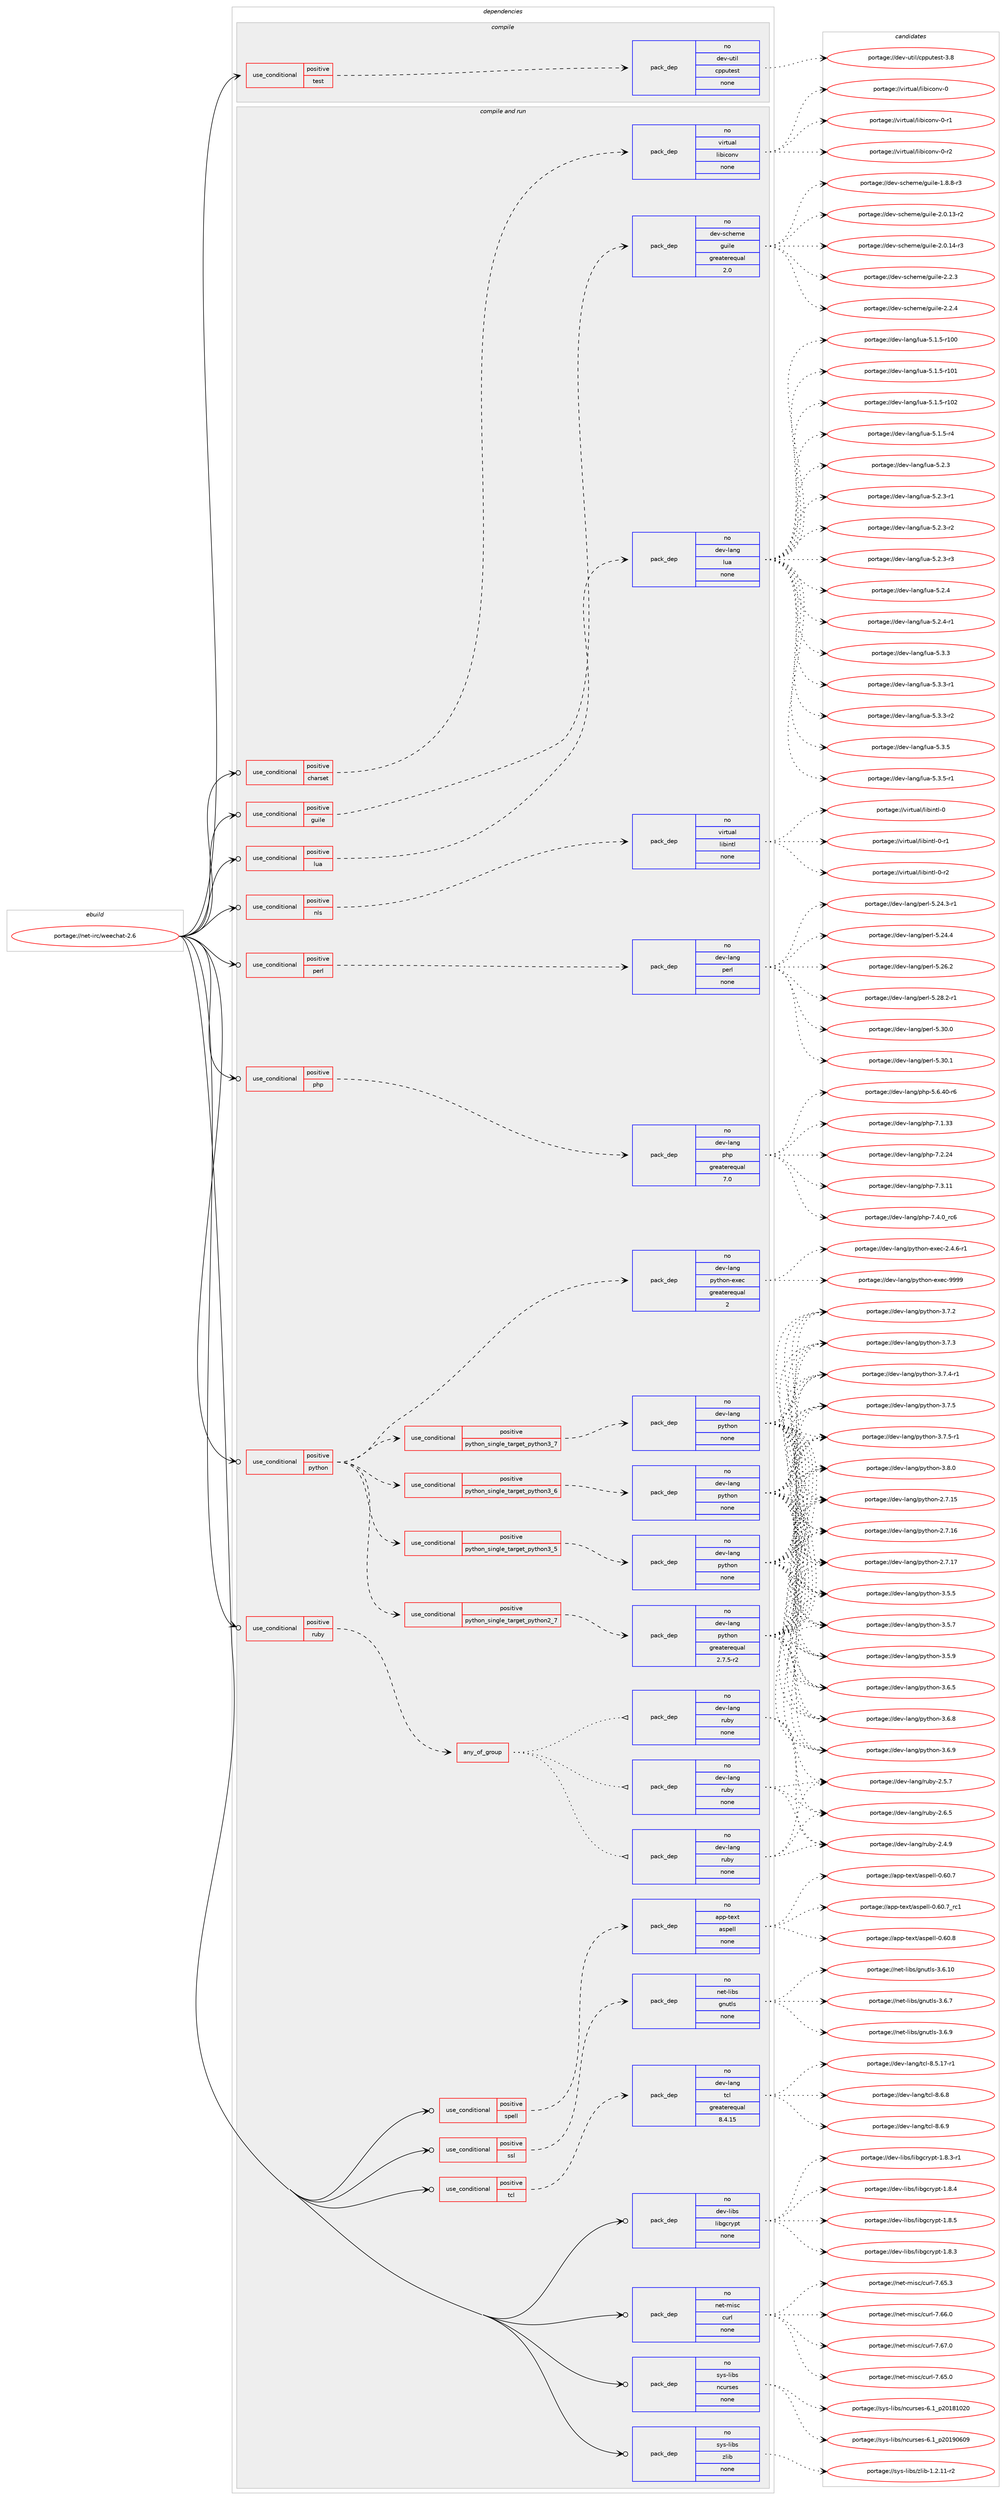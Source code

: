 digraph prolog {

# *************
# Graph options
# *************

newrank=true;
concentrate=true;
compound=true;
graph [rankdir=LR,fontname=Helvetica,fontsize=10,ranksep=1.5];#, ranksep=2.5, nodesep=0.2];
edge  [arrowhead=vee];
node  [fontname=Helvetica,fontsize=10];

# **********
# The ebuild
# **********

subgraph cluster_leftcol {
color=gray;
rank=same;
label=<<i>ebuild</i>>;
id [label="portage://net-irc/weechat-2.6", color=red, width=4, href="../net-irc/weechat-2.6.svg"];
}

# ****************
# The dependencies
# ****************

subgraph cluster_midcol {
color=gray;
label=<<i>dependencies</i>>;
subgraph cluster_compile {
fillcolor="#eeeeee";
style=filled;
label=<<i>compile</i>>;
subgraph cond89484 {
dependency357865 [label=<<TABLE BORDER="0" CELLBORDER="1" CELLSPACING="0" CELLPADDING="4"><TR><TD ROWSPAN="3" CELLPADDING="10">use_conditional</TD></TR><TR><TD>positive</TD></TR><TR><TD>test</TD></TR></TABLE>>, shape=none, color=red];
subgraph pack262467 {
dependency357866 [label=<<TABLE BORDER="0" CELLBORDER="1" CELLSPACING="0" CELLPADDING="4" WIDTH="220"><TR><TD ROWSPAN="6" CELLPADDING="30">pack_dep</TD></TR><TR><TD WIDTH="110">no</TD></TR><TR><TD>dev-util</TD></TR><TR><TD>cpputest</TD></TR><TR><TD>none</TD></TR><TR><TD></TD></TR></TABLE>>, shape=none, color=blue];
}
dependency357865:e -> dependency357866:w [weight=20,style="dashed",arrowhead="vee"];
}
id:e -> dependency357865:w [weight=20,style="solid",arrowhead="vee"];
}
subgraph cluster_compileandrun {
fillcolor="#eeeeee";
style=filled;
label=<<i>compile and run</i>>;
subgraph cond89485 {
dependency357867 [label=<<TABLE BORDER="0" CELLBORDER="1" CELLSPACING="0" CELLPADDING="4"><TR><TD ROWSPAN="3" CELLPADDING="10">use_conditional</TD></TR><TR><TD>positive</TD></TR><TR><TD>charset</TD></TR></TABLE>>, shape=none, color=red];
subgraph pack262468 {
dependency357868 [label=<<TABLE BORDER="0" CELLBORDER="1" CELLSPACING="0" CELLPADDING="4" WIDTH="220"><TR><TD ROWSPAN="6" CELLPADDING="30">pack_dep</TD></TR><TR><TD WIDTH="110">no</TD></TR><TR><TD>virtual</TD></TR><TR><TD>libiconv</TD></TR><TR><TD>none</TD></TR><TR><TD></TD></TR></TABLE>>, shape=none, color=blue];
}
dependency357867:e -> dependency357868:w [weight=20,style="dashed",arrowhead="vee"];
}
id:e -> dependency357867:w [weight=20,style="solid",arrowhead="odotvee"];
subgraph cond89486 {
dependency357869 [label=<<TABLE BORDER="0" CELLBORDER="1" CELLSPACING="0" CELLPADDING="4"><TR><TD ROWSPAN="3" CELLPADDING="10">use_conditional</TD></TR><TR><TD>positive</TD></TR><TR><TD>guile</TD></TR></TABLE>>, shape=none, color=red];
subgraph pack262469 {
dependency357870 [label=<<TABLE BORDER="0" CELLBORDER="1" CELLSPACING="0" CELLPADDING="4" WIDTH="220"><TR><TD ROWSPAN="6" CELLPADDING="30">pack_dep</TD></TR><TR><TD WIDTH="110">no</TD></TR><TR><TD>dev-scheme</TD></TR><TR><TD>guile</TD></TR><TR><TD>greaterequal</TD></TR><TR><TD>2.0</TD></TR></TABLE>>, shape=none, color=blue];
}
dependency357869:e -> dependency357870:w [weight=20,style="dashed",arrowhead="vee"];
}
id:e -> dependency357869:w [weight=20,style="solid",arrowhead="odotvee"];
subgraph cond89487 {
dependency357871 [label=<<TABLE BORDER="0" CELLBORDER="1" CELLSPACING="0" CELLPADDING="4"><TR><TD ROWSPAN="3" CELLPADDING="10">use_conditional</TD></TR><TR><TD>positive</TD></TR><TR><TD>lua</TD></TR></TABLE>>, shape=none, color=red];
subgraph pack262470 {
dependency357872 [label=<<TABLE BORDER="0" CELLBORDER="1" CELLSPACING="0" CELLPADDING="4" WIDTH="220"><TR><TD ROWSPAN="6" CELLPADDING="30">pack_dep</TD></TR><TR><TD WIDTH="110">no</TD></TR><TR><TD>dev-lang</TD></TR><TR><TD>lua</TD></TR><TR><TD>none</TD></TR><TR><TD></TD></TR></TABLE>>, shape=none, color=blue];
}
dependency357871:e -> dependency357872:w [weight=20,style="dashed",arrowhead="vee"];
}
id:e -> dependency357871:w [weight=20,style="solid",arrowhead="odotvee"];
subgraph cond89488 {
dependency357873 [label=<<TABLE BORDER="0" CELLBORDER="1" CELLSPACING="0" CELLPADDING="4"><TR><TD ROWSPAN="3" CELLPADDING="10">use_conditional</TD></TR><TR><TD>positive</TD></TR><TR><TD>nls</TD></TR></TABLE>>, shape=none, color=red];
subgraph pack262471 {
dependency357874 [label=<<TABLE BORDER="0" CELLBORDER="1" CELLSPACING="0" CELLPADDING="4" WIDTH="220"><TR><TD ROWSPAN="6" CELLPADDING="30">pack_dep</TD></TR><TR><TD WIDTH="110">no</TD></TR><TR><TD>virtual</TD></TR><TR><TD>libintl</TD></TR><TR><TD>none</TD></TR><TR><TD></TD></TR></TABLE>>, shape=none, color=blue];
}
dependency357873:e -> dependency357874:w [weight=20,style="dashed",arrowhead="vee"];
}
id:e -> dependency357873:w [weight=20,style="solid",arrowhead="odotvee"];
subgraph cond89489 {
dependency357875 [label=<<TABLE BORDER="0" CELLBORDER="1" CELLSPACING="0" CELLPADDING="4"><TR><TD ROWSPAN="3" CELLPADDING="10">use_conditional</TD></TR><TR><TD>positive</TD></TR><TR><TD>perl</TD></TR></TABLE>>, shape=none, color=red];
subgraph pack262472 {
dependency357876 [label=<<TABLE BORDER="0" CELLBORDER="1" CELLSPACING="0" CELLPADDING="4" WIDTH="220"><TR><TD ROWSPAN="6" CELLPADDING="30">pack_dep</TD></TR><TR><TD WIDTH="110">no</TD></TR><TR><TD>dev-lang</TD></TR><TR><TD>perl</TD></TR><TR><TD>none</TD></TR><TR><TD></TD></TR></TABLE>>, shape=none, color=blue];
}
dependency357875:e -> dependency357876:w [weight=20,style="dashed",arrowhead="vee"];
}
id:e -> dependency357875:w [weight=20,style="solid",arrowhead="odotvee"];
subgraph cond89490 {
dependency357877 [label=<<TABLE BORDER="0" CELLBORDER="1" CELLSPACING="0" CELLPADDING="4"><TR><TD ROWSPAN="3" CELLPADDING="10">use_conditional</TD></TR><TR><TD>positive</TD></TR><TR><TD>php</TD></TR></TABLE>>, shape=none, color=red];
subgraph pack262473 {
dependency357878 [label=<<TABLE BORDER="0" CELLBORDER="1" CELLSPACING="0" CELLPADDING="4" WIDTH="220"><TR><TD ROWSPAN="6" CELLPADDING="30">pack_dep</TD></TR><TR><TD WIDTH="110">no</TD></TR><TR><TD>dev-lang</TD></TR><TR><TD>php</TD></TR><TR><TD>greaterequal</TD></TR><TR><TD>7.0</TD></TR></TABLE>>, shape=none, color=blue];
}
dependency357877:e -> dependency357878:w [weight=20,style="dashed",arrowhead="vee"];
}
id:e -> dependency357877:w [weight=20,style="solid",arrowhead="odotvee"];
subgraph cond89491 {
dependency357879 [label=<<TABLE BORDER="0" CELLBORDER="1" CELLSPACING="0" CELLPADDING="4"><TR><TD ROWSPAN="3" CELLPADDING="10">use_conditional</TD></TR><TR><TD>positive</TD></TR><TR><TD>python</TD></TR></TABLE>>, shape=none, color=red];
subgraph cond89492 {
dependency357880 [label=<<TABLE BORDER="0" CELLBORDER="1" CELLSPACING="0" CELLPADDING="4"><TR><TD ROWSPAN="3" CELLPADDING="10">use_conditional</TD></TR><TR><TD>positive</TD></TR><TR><TD>python_single_target_python2_7</TD></TR></TABLE>>, shape=none, color=red];
subgraph pack262474 {
dependency357881 [label=<<TABLE BORDER="0" CELLBORDER="1" CELLSPACING="0" CELLPADDING="4" WIDTH="220"><TR><TD ROWSPAN="6" CELLPADDING="30">pack_dep</TD></TR><TR><TD WIDTH="110">no</TD></TR><TR><TD>dev-lang</TD></TR><TR><TD>python</TD></TR><TR><TD>greaterequal</TD></TR><TR><TD>2.7.5-r2</TD></TR></TABLE>>, shape=none, color=blue];
}
dependency357880:e -> dependency357881:w [weight=20,style="dashed",arrowhead="vee"];
}
dependency357879:e -> dependency357880:w [weight=20,style="dashed",arrowhead="vee"];
subgraph cond89493 {
dependency357882 [label=<<TABLE BORDER="0" CELLBORDER="1" CELLSPACING="0" CELLPADDING="4"><TR><TD ROWSPAN="3" CELLPADDING="10">use_conditional</TD></TR><TR><TD>positive</TD></TR><TR><TD>python_single_target_python3_5</TD></TR></TABLE>>, shape=none, color=red];
subgraph pack262475 {
dependency357883 [label=<<TABLE BORDER="0" CELLBORDER="1" CELLSPACING="0" CELLPADDING="4" WIDTH="220"><TR><TD ROWSPAN="6" CELLPADDING="30">pack_dep</TD></TR><TR><TD WIDTH="110">no</TD></TR><TR><TD>dev-lang</TD></TR><TR><TD>python</TD></TR><TR><TD>none</TD></TR><TR><TD></TD></TR></TABLE>>, shape=none, color=blue];
}
dependency357882:e -> dependency357883:w [weight=20,style="dashed",arrowhead="vee"];
}
dependency357879:e -> dependency357882:w [weight=20,style="dashed",arrowhead="vee"];
subgraph cond89494 {
dependency357884 [label=<<TABLE BORDER="0" CELLBORDER="1" CELLSPACING="0" CELLPADDING="4"><TR><TD ROWSPAN="3" CELLPADDING="10">use_conditional</TD></TR><TR><TD>positive</TD></TR><TR><TD>python_single_target_python3_6</TD></TR></TABLE>>, shape=none, color=red];
subgraph pack262476 {
dependency357885 [label=<<TABLE BORDER="0" CELLBORDER="1" CELLSPACING="0" CELLPADDING="4" WIDTH="220"><TR><TD ROWSPAN="6" CELLPADDING="30">pack_dep</TD></TR><TR><TD WIDTH="110">no</TD></TR><TR><TD>dev-lang</TD></TR><TR><TD>python</TD></TR><TR><TD>none</TD></TR><TR><TD></TD></TR></TABLE>>, shape=none, color=blue];
}
dependency357884:e -> dependency357885:w [weight=20,style="dashed",arrowhead="vee"];
}
dependency357879:e -> dependency357884:w [weight=20,style="dashed",arrowhead="vee"];
subgraph cond89495 {
dependency357886 [label=<<TABLE BORDER="0" CELLBORDER="1" CELLSPACING="0" CELLPADDING="4"><TR><TD ROWSPAN="3" CELLPADDING="10">use_conditional</TD></TR><TR><TD>positive</TD></TR><TR><TD>python_single_target_python3_7</TD></TR></TABLE>>, shape=none, color=red];
subgraph pack262477 {
dependency357887 [label=<<TABLE BORDER="0" CELLBORDER="1" CELLSPACING="0" CELLPADDING="4" WIDTH="220"><TR><TD ROWSPAN="6" CELLPADDING="30">pack_dep</TD></TR><TR><TD WIDTH="110">no</TD></TR><TR><TD>dev-lang</TD></TR><TR><TD>python</TD></TR><TR><TD>none</TD></TR><TR><TD></TD></TR></TABLE>>, shape=none, color=blue];
}
dependency357886:e -> dependency357887:w [weight=20,style="dashed",arrowhead="vee"];
}
dependency357879:e -> dependency357886:w [weight=20,style="dashed",arrowhead="vee"];
subgraph pack262478 {
dependency357888 [label=<<TABLE BORDER="0" CELLBORDER="1" CELLSPACING="0" CELLPADDING="4" WIDTH="220"><TR><TD ROWSPAN="6" CELLPADDING="30">pack_dep</TD></TR><TR><TD WIDTH="110">no</TD></TR><TR><TD>dev-lang</TD></TR><TR><TD>python-exec</TD></TR><TR><TD>greaterequal</TD></TR><TR><TD>2</TD></TR></TABLE>>, shape=none, color=blue];
}
dependency357879:e -> dependency357888:w [weight=20,style="dashed",arrowhead="vee"];
}
id:e -> dependency357879:w [weight=20,style="solid",arrowhead="odotvee"];
subgraph cond89496 {
dependency357889 [label=<<TABLE BORDER="0" CELLBORDER="1" CELLSPACING="0" CELLPADDING="4"><TR><TD ROWSPAN="3" CELLPADDING="10">use_conditional</TD></TR><TR><TD>positive</TD></TR><TR><TD>ruby</TD></TR></TABLE>>, shape=none, color=red];
subgraph any5762 {
dependency357890 [label=<<TABLE BORDER="0" CELLBORDER="1" CELLSPACING="0" CELLPADDING="4"><TR><TD CELLPADDING="10">any_of_group</TD></TR></TABLE>>, shape=none, color=red];subgraph pack262479 {
dependency357891 [label=<<TABLE BORDER="0" CELLBORDER="1" CELLSPACING="0" CELLPADDING="4" WIDTH="220"><TR><TD ROWSPAN="6" CELLPADDING="30">pack_dep</TD></TR><TR><TD WIDTH="110">no</TD></TR><TR><TD>dev-lang</TD></TR><TR><TD>ruby</TD></TR><TR><TD>none</TD></TR><TR><TD></TD></TR></TABLE>>, shape=none, color=blue];
}
dependency357890:e -> dependency357891:w [weight=20,style="dotted",arrowhead="oinv"];
subgraph pack262480 {
dependency357892 [label=<<TABLE BORDER="0" CELLBORDER="1" CELLSPACING="0" CELLPADDING="4" WIDTH="220"><TR><TD ROWSPAN="6" CELLPADDING="30">pack_dep</TD></TR><TR><TD WIDTH="110">no</TD></TR><TR><TD>dev-lang</TD></TR><TR><TD>ruby</TD></TR><TR><TD>none</TD></TR><TR><TD></TD></TR></TABLE>>, shape=none, color=blue];
}
dependency357890:e -> dependency357892:w [weight=20,style="dotted",arrowhead="oinv"];
subgraph pack262481 {
dependency357893 [label=<<TABLE BORDER="0" CELLBORDER="1" CELLSPACING="0" CELLPADDING="4" WIDTH="220"><TR><TD ROWSPAN="6" CELLPADDING="30">pack_dep</TD></TR><TR><TD WIDTH="110">no</TD></TR><TR><TD>dev-lang</TD></TR><TR><TD>ruby</TD></TR><TR><TD>none</TD></TR><TR><TD></TD></TR></TABLE>>, shape=none, color=blue];
}
dependency357890:e -> dependency357893:w [weight=20,style="dotted",arrowhead="oinv"];
}
dependency357889:e -> dependency357890:w [weight=20,style="dashed",arrowhead="vee"];
}
id:e -> dependency357889:w [weight=20,style="solid",arrowhead="odotvee"];
subgraph cond89497 {
dependency357894 [label=<<TABLE BORDER="0" CELLBORDER="1" CELLSPACING="0" CELLPADDING="4"><TR><TD ROWSPAN="3" CELLPADDING="10">use_conditional</TD></TR><TR><TD>positive</TD></TR><TR><TD>spell</TD></TR></TABLE>>, shape=none, color=red];
subgraph pack262482 {
dependency357895 [label=<<TABLE BORDER="0" CELLBORDER="1" CELLSPACING="0" CELLPADDING="4" WIDTH="220"><TR><TD ROWSPAN="6" CELLPADDING="30">pack_dep</TD></TR><TR><TD WIDTH="110">no</TD></TR><TR><TD>app-text</TD></TR><TR><TD>aspell</TD></TR><TR><TD>none</TD></TR><TR><TD></TD></TR></TABLE>>, shape=none, color=blue];
}
dependency357894:e -> dependency357895:w [weight=20,style="dashed",arrowhead="vee"];
}
id:e -> dependency357894:w [weight=20,style="solid",arrowhead="odotvee"];
subgraph cond89498 {
dependency357896 [label=<<TABLE BORDER="0" CELLBORDER="1" CELLSPACING="0" CELLPADDING="4"><TR><TD ROWSPAN="3" CELLPADDING="10">use_conditional</TD></TR><TR><TD>positive</TD></TR><TR><TD>ssl</TD></TR></TABLE>>, shape=none, color=red];
subgraph pack262483 {
dependency357897 [label=<<TABLE BORDER="0" CELLBORDER="1" CELLSPACING="0" CELLPADDING="4" WIDTH="220"><TR><TD ROWSPAN="6" CELLPADDING="30">pack_dep</TD></TR><TR><TD WIDTH="110">no</TD></TR><TR><TD>net-libs</TD></TR><TR><TD>gnutls</TD></TR><TR><TD>none</TD></TR><TR><TD></TD></TR></TABLE>>, shape=none, color=blue];
}
dependency357896:e -> dependency357897:w [weight=20,style="dashed",arrowhead="vee"];
}
id:e -> dependency357896:w [weight=20,style="solid",arrowhead="odotvee"];
subgraph cond89499 {
dependency357898 [label=<<TABLE BORDER="0" CELLBORDER="1" CELLSPACING="0" CELLPADDING="4"><TR><TD ROWSPAN="3" CELLPADDING="10">use_conditional</TD></TR><TR><TD>positive</TD></TR><TR><TD>tcl</TD></TR></TABLE>>, shape=none, color=red];
subgraph pack262484 {
dependency357899 [label=<<TABLE BORDER="0" CELLBORDER="1" CELLSPACING="0" CELLPADDING="4" WIDTH="220"><TR><TD ROWSPAN="6" CELLPADDING="30">pack_dep</TD></TR><TR><TD WIDTH="110">no</TD></TR><TR><TD>dev-lang</TD></TR><TR><TD>tcl</TD></TR><TR><TD>greaterequal</TD></TR><TR><TD>8.4.15</TD></TR></TABLE>>, shape=none, color=blue];
}
dependency357898:e -> dependency357899:w [weight=20,style="dashed",arrowhead="vee"];
}
id:e -> dependency357898:w [weight=20,style="solid",arrowhead="odotvee"];
subgraph pack262485 {
dependency357900 [label=<<TABLE BORDER="0" CELLBORDER="1" CELLSPACING="0" CELLPADDING="4" WIDTH="220"><TR><TD ROWSPAN="6" CELLPADDING="30">pack_dep</TD></TR><TR><TD WIDTH="110">no</TD></TR><TR><TD>dev-libs</TD></TR><TR><TD>libgcrypt</TD></TR><TR><TD>none</TD></TR><TR><TD></TD></TR></TABLE>>, shape=none, color=blue];
}
id:e -> dependency357900:w [weight=20,style="solid",arrowhead="odotvee"];
subgraph pack262486 {
dependency357901 [label=<<TABLE BORDER="0" CELLBORDER="1" CELLSPACING="0" CELLPADDING="4" WIDTH="220"><TR><TD ROWSPAN="6" CELLPADDING="30">pack_dep</TD></TR><TR><TD WIDTH="110">no</TD></TR><TR><TD>net-misc</TD></TR><TR><TD>curl</TD></TR><TR><TD>none</TD></TR><TR><TD></TD></TR></TABLE>>, shape=none, color=blue];
}
id:e -> dependency357901:w [weight=20,style="solid",arrowhead="odotvee"];
subgraph pack262487 {
dependency357902 [label=<<TABLE BORDER="0" CELLBORDER="1" CELLSPACING="0" CELLPADDING="4" WIDTH="220"><TR><TD ROWSPAN="6" CELLPADDING="30">pack_dep</TD></TR><TR><TD WIDTH="110">no</TD></TR><TR><TD>sys-libs</TD></TR><TR><TD>ncurses</TD></TR><TR><TD>none</TD></TR><TR><TD></TD></TR></TABLE>>, shape=none, color=blue];
}
id:e -> dependency357902:w [weight=20,style="solid",arrowhead="odotvee"];
subgraph pack262488 {
dependency357903 [label=<<TABLE BORDER="0" CELLBORDER="1" CELLSPACING="0" CELLPADDING="4" WIDTH="220"><TR><TD ROWSPAN="6" CELLPADDING="30">pack_dep</TD></TR><TR><TD WIDTH="110">no</TD></TR><TR><TD>sys-libs</TD></TR><TR><TD>zlib</TD></TR><TR><TD>none</TD></TR><TR><TD></TD></TR></TABLE>>, shape=none, color=blue];
}
id:e -> dependency357903:w [weight=20,style="solid",arrowhead="odotvee"];
}
subgraph cluster_run {
fillcolor="#eeeeee";
style=filled;
label=<<i>run</i>>;
}
}

# **************
# The candidates
# **************

subgraph cluster_choices {
rank=same;
color=gray;
label=<<i>candidates</i>>;

subgraph choice262467 {
color=black;
nodesep=1;
choiceportage10010111845117116105108479911211211711610111511645514656 [label="portage://dev-util/cpputest-3.8", color=red, width=4,href="../dev-util/cpputest-3.8.svg"];
dependency357866:e -> choiceportage10010111845117116105108479911211211711610111511645514656:w [style=dotted,weight="100"];
}
subgraph choice262468 {
color=black;
nodesep=1;
choiceportage118105114116117971084710810598105991111101184548 [label="portage://virtual/libiconv-0", color=red, width=4,href="../virtual/libiconv-0.svg"];
choiceportage1181051141161179710847108105981059911111011845484511449 [label="portage://virtual/libiconv-0-r1", color=red, width=4,href="../virtual/libiconv-0-r1.svg"];
choiceportage1181051141161179710847108105981059911111011845484511450 [label="portage://virtual/libiconv-0-r2", color=red, width=4,href="../virtual/libiconv-0-r2.svg"];
dependency357868:e -> choiceportage118105114116117971084710810598105991111101184548:w [style=dotted,weight="100"];
dependency357868:e -> choiceportage1181051141161179710847108105981059911111011845484511449:w [style=dotted,weight="100"];
dependency357868:e -> choiceportage1181051141161179710847108105981059911111011845484511450:w [style=dotted,weight="100"];
}
subgraph choice262469 {
color=black;
nodesep=1;
choiceportage1001011184511599104101109101471031171051081014549465646564511451 [label="portage://dev-scheme/guile-1.8.8-r3", color=red, width=4,href="../dev-scheme/guile-1.8.8-r3.svg"];
choiceportage100101118451159910410110910147103117105108101455046484649514511450 [label="portage://dev-scheme/guile-2.0.13-r2", color=red, width=4,href="../dev-scheme/guile-2.0.13-r2.svg"];
choiceportage100101118451159910410110910147103117105108101455046484649524511451 [label="portage://dev-scheme/guile-2.0.14-r3", color=red, width=4,href="../dev-scheme/guile-2.0.14-r3.svg"];
choiceportage100101118451159910410110910147103117105108101455046504651 [label="portage://dev-scheme/guile-2.2.3", color=red, width=4,href="../dev-scheme/guile-2.2.3.svg"];
choiceportage100101118451159910410110910147103117105108101455046504652 [label="portage://dev-scheme/guile-2.2.4", color=red, width=4,href="../dev-scheme/guile-2.2.4.svg"];
dependency357870:e -> choiceportage1001011184511599104101109101471031171051081014549465646564511451:w [style=dotted,weight="100"];
dependency357870:e -> choiceportage100101118451159910410110910147103117105108101455046484649514511450:w [style=dotted,weight="100"];
dependency357870:e -> choiceportage100101118451159910410110910147103117105108101455046484649524511451:w [style=dotted,weight="100"];
dependency357870:e -> choiceportage100101118451159910410110910147103117105108101455046504651:w [style=dotted,weight="100"];
dependency357870:e -> choiceportage100101118451159910410110910147103117105108101455046504652:w [style=dotted,weight="100"];
}
subgraph choice262470 {
color=black;
nodesep=1;
choiceportage1001011184510897110103471081179745534649465345114494848 [label="portage://dev-lang/lua-5.1.5-r100", color=red, width=4,href="../dev-lang/lua-5.1.5-r100.svg"];
choiceportage1001011184510897110103471081179745534649465345114494849 [label="portage://dev-lang/lua-5.1.5-r101", color=red, width=4,href="../dev-lang/lua-5.1.5-r101.svg"];
choiceportage1001011184510897110103471081179745534649465345114494850 [label="portage://dev-lang/lua-5.1.5-r102", color=red, width=4,href="../dev-lang/lua-5.1.5-r102.svg"];
choiceportage100101118451089711010347108117974553464946534511452 [label="portage://dev-lang/lua-5.1.5-r4", color=red, width=4,href="../dev-lang/lua-5.1.5-r4.svg"];
choiceportage10010111845108971101034710811797455346504651 [label="portage://dev-lang/lua-5.2.3", color=red, width=4,href="../dev-lang/lua-5.2.3.svg"];
choiceportage100101118451089711010347108117974553465046514511449 [label="portage://dev-lang/lua-5.2.3-r1", color=red, width=4,href="../dev-lang/lua-5.2.3-r1.svg"];
choiceportage100101118451089711010347108117974553465046514511450 [label="portage://dev-lang/lua-5.2.3-r2", color=red, width=4,href="../dev-lang/lua-5.2.3-r2.svg"];
choiceportage100101118451089711010347108117974553465046514511451 [label="portage://dev-lang/lua-5.2.3-r3", color=red, width=4,href="../dev-lang/lua-5.2.3-r3.svg"];
choiceportage10010111845108971101034710811797455346504652 [label="portage://dev-lang/lua-5.2.4", color=red, width=4,href="../dev-lang/lua-5.2.4.svg"];
choiceportage100101118451089711010347108117974553465046524511449 [label="portage://dev-lang/lua-5.2.4-r1", color=red, width=4,href="../dev-lang/lua-5.2.4-r1.svg"];
choiceportage10010111845108971101034710811797455346514651 [label="portage://dev-lang/lua-5.3.3", color=red, width=4,href="../dev-lang/lua-5.3.3.svg"];
choiceportage100101118451089711010347108117974553465146514511449 [label="portage://dev-lang/lua-5.3.3-r1", color=red, width=4,href="../dev-lang/lua-5.3.3-r1.svg"];
choiceportage100101118451089711010347108117974553465146514511450 [label="portage://dev-lang/lua-5.3.3-r2", color=red, width=4,href="../dev-lang/lua-5.3.3-r2.svg"];
choiceportage10010111845108971101034710811797455346514653 [label="portage://dev-lang/lua-5.3.5", color=red, width=4,href="../dev-lang/lua-5.3.5.svg"];
choiceportage100101118451089711010347108117974553465146534511449 [label="portage://dev-lang/lua-5.3.5-r1", color=red, width=4,href="../dev-lang/lua-5.3.5-r1.svg"];
dependency357872:e -> choiceportage1001011184510897110103471081179745534649465345114494848:w [style=dotted,weight="100"];
dependency357872:e -> choiceportage1001011184510897110103471081179745534649465345114494849:w [style=dotted,weight="100"];
dependency357872:e -> choiceportage1001011184510897110103471081179745534649465345114494850:w [style=dotted,weight="100"];
dependency357872:e -> choiceportage100101118451089711010347108117974553464946534511452:w [style=dotted,weight="100"];
dependency357872:e -> choiceportage10010111845108971101034710811797455346504651:w [style=dotted,weight="100"];
dependency357872:e -> choiceportage100101118451089711010347108117974553465046514511449:w [style=dotted,weight="100"];
dependency357872:e -> choiceportage100101118451089711010347108117974553465046514511450:w [style=dotted,weight="100"];
dependency357872:e -> choiceportage100101118451089711010347108117974553465046514511451:w [style=dotted,weight="100"];
dependency357872:e -> choiceportage10010111845108971101034710811797455346504652:w [style=dotted,weight="100"];
dependency357872:e -> choiceportage100101118451089711010347108117974553465046524511449:w [style=dotted,weight="100"];
dependency357872:e -> choiceportage10010111845108971101034710811797455346514651:w [style=dotted,weight="100"];
dependency357872:e -> choiceportage100101118451089711010347108117974553465146514511449:w [style=dotted,weight="100"];
dependency357872:e -> choiceportage100101118451089711010347108117974553465146514511450:w [style=dotted,weight="100"];
dependency357872:e -> choiceportage10010111845108971101034710811797455346514653:w [style=dotted,weight="100"];
dependency357872:e -> choiceportage100101118451089711010347108117974553465146534511449:w [style=dotted,weight="100"];
}
subgraph choice262471 {
color=black;
nodesep=1;
choiceportage1181051141161179710847108105981051101161084548 [label="portage://virtual/libintl-0", color=red, width=4,href="../virtual/libintl-0.svg"];
choiceportage11810511411611797108471081059810511011610845484511449 [label="portage://virtual/libintl-0-r1", color=red, width=4,href="../virtual/libintl-0-r1.svg"];
choiceportage11810511411611797108471081059810511011610845484511450 [label="portage://virtual/libintl-0-r2", color=red, width=4,href="../virtual/libintl-0-r2.svg"];
dependency357874:e -> choiceportage1181051141161179710847108105981051101161084548:w [style=dotted,weight="100"];
dependency357874:e -> choiceportage11810511411611797108471081059810511011610845484511449:w [style=dotted,weight="100"];
dependency357874:e -> choiceportage11810511411611797108471081059810511011610845484511450:w [style=dotted,weight="100"];
}
subgraph choice262472 {
color=black;
nodesep=1;
choiceportage100101118451089711010347112101114108455346505246514511449 [label="portage://dev-lang/perl-5.24.3-r1", color=red, width=4,href="../dev-lang/perl-5.24.3-r1.svg"];
choiceportage10010111845108971101034711210111410845534650524652 [label="portage://dev-lang/perl-5.24.4", color=red, width=4,href="../dev-lang/perl-5.24.4.svg"];
choiceportage10010111845108971101034711210111410845534650544650 [label="portage://dev-lang/perl-5.26.2", color=red, width=4,href="../dev-lang/perl-5.26.2.svg"];
choiceportage100101118451089711010347112101114108455346505646504511449 [label="portage://dev-lang/perl-5.28.2-r1", color=red, width=4,href="../dev-lang/perl-5.28.2-r1.svg"];
choiceportage10010111845108971101034711210111410845534651484648 [label="portage://dev-lang/perl-5.30.0", color=red, width=4,href="../dev-lang/perl-5.30.0.svg"];
choiceportage10010111845108971101034711210111410845534651484649 [label="portage://dev-lang/perl-5.30.1", color=red, width=4,href="../dev-lang/perl-5.30.1.svg"];
dependency357876:e -> choiceportage100101118451089711010347112101114108455346505246514511449:w [style=dotted,weight="100"];
dependency357876:e -> choiceportage10010111845108971101034711210111410845534650524652:w [style=dotted,weight="100"];
dependency357876:e -> choiceportage10010111845108971101034711210111410845534650544650:w [style=dotted,weight="100"];
dependency357876:e -> choiceportage100101118451089711010347112101114108455346505646504511449:w [style=dotted,weight="100"];
dependency357876:e -> choiceportage10010111845108971101034711210111410845534651484648:w [style=dotted,weight="100"];
dependency357876:e -> choiceportage10010111845108971101034711210111410845534651484649:w [style=dotted,weight="100"];
}
subgraph choice262473 {
color=black;
nodesep=1;
choiceportage100101118451089711010347112104112455346544652484511454 [label="portage://dev-lang/php-5.6.40-r6", color=red, width=4,href="../dev-lang/php-5.6.40-r6.svg"];
choiceportage10010111845108971101034711210411245554649465151 [label="portage://dev-lang/php-7.1.33", color=red, width=4,href="../dev-lang/php-7.1.33.svg"];
choiceportage10010111845108971101034711210411245554650465052 [label="portage://dev-lang/php-7.2.24", color=red, width=4,href="../dev-lang/php-7.2.24.svg"];
choiceportage10010111845108971101034711210411245554651464949 [label="portage://dev-lang/php-7.3.11", color=red, width=4,href="../dev-lang/php-7.3.11.svg"];
choiceportage100101118451089711010347112104112455546524648951149954 [label="portage://dev-lang/php-7.4.0_rc6", color=red, width=4,href="../dev-lang/php-7.4.0_rc6.svg"];
dependency357878:e -> choiceportage100101118451089711010347112104112455346544652484511454:w [style=dotted,weight="100"];
dependency357878:e -> choiceportage10010111845108971101034711210411245554649465151:w [style=dotted,weight="100"];
dependency357878:e -> choiceportage10010111845108971101034711210411245554650465052:w [style=dotted,weight="100"];
dependency357878:e -> choiceportage10010111845108971101034711210411245554651464949:w [style=dotted,weight="100"];
dependency357878:e -> choiceportage100101118451089711010347112104112455546524648951149954:w [style=dotted,weight="100"];
}
subgraph choice262474 {
color=black;
nodesep=1;
choiceportage10010111845108971101034711212111610411111045504655464953 [label="portage://dev-lang/python-2.7.15", color=red, width=4,href="../dev-lang/python-2.7.15.svg"];
choiceportage10010111845108971101034711212111610411111045504655464954 [label="portage://dev-lang/python-2.7.16", color=red, width=4,href="../dev-lang/python-2.7.16.svg"];
choiceportage10010111845108971101034711212111610411111045504655464955 [label="portage://dev-lang/python-2.7.17", color=red, width=4,href="../dev-lang/python-2.7.17.svg"];
choiceportage100101118451089711010347112121116104111110455146534653 [label="portage://dev-lang/python-3.5.5", color=red, width=4,href="../dev-lang/python-3.5.5.svg"];
choiceportage100101118451089711010347112121116104111110455146534655 [label="portage://dev-lang/python-3.5.7", color=red, width=4,href="../dev-lang/python-3.5.7.svg"];
choiceportage100101118451089711010347112121116104111110455146534657 [label="portage://dev-lang/python-3.5.9", color=red, width=4,href="../dev-lang/python-3.5.9.svg"];
choiceportage100101118451089711010347112121116104111110455146544653 [label="portage://dev-lang/python-3.6.5", color=red, width=4,href="../dev-lang/python-3.6.5.svg"];
choiceportage100101118451089711010347112121116104111110455146544656 [label="portage://dev-lang/python-3.6.8", color=red, width=4,href="../dev-lang/python-3.6.8.svg"];
choiceportage100101118451089711010347112121116104111110455146544657 [label="portage://dev-lang/python-3.6.9", color=red, width=4,href="../dev-lang/python-3.6.9.svg"];
choiceportage100101118451089711010347112121116104111110455146554650 [label="portage://dev-lang/python-3.7.2", color=red, width=4,href="../dev-lang/python-3.7.2.svg"];
choiceportage100101118451089711010347112121116104111110455146554651 [label="portage://dev-lang/python-3.7.3", color=red, width=4,href="../dev-lang/python-3.7.3.svg"];
choiceportage1001011184510897110103471121211161041111104551465546524511449 [label="portage://dev-lang/python-3.7.4-r1", color=red, width=4,href="../dev-lang/python-3.7.4-r1.svg"];
choiceportage100101118451089711010347112121116104111110455146554653 [label="portage://dev-lang/python-3.7.5", color=red, width=4,href="../dev-lang/python-3.7.5.svg"];
choiceportage1001011184510897110103471121211161041111104551465546534511449 [label="portage://dev-lang/python-3.7.5-r1", color=red, width=4,href="../dev-lang/python-3.7.5-r1.svg"];
choiceportage100101118451089711010347112121116104111110455146564648 [label="portage://dev-lang/python-3.8.0", color=red, width=4,href="../dev-lang/python-3.8.0.svg"];
dependency357881:e -> choiceportage10010111845108971101034711212111610411111045504655464953:w [style=dotted,weight="100"];
dependency357881:e -> choiceportage10010111845108971101034711212111610411111045504655464954:w [style=dotted,weight="100"];
dependency357881:e -> choiceportage10010111845108971101034711212111610411111045504655464955:w [style=dotted,weight="100"];
dependency357881:e -> choiceportage100101118451089711010347112121116104111110455146534653:w [style=dotted,weight="100"];
dependency357881:e -> choiceportage100101118451089711010347112121116104111110455146534655:w [style=dotted,weight="100"];
dependency357881:e -> choiceportage100101118451089711010347112121116104111110455146534657:w [style=dotted,weight="100"];
dependency357881:e -> choiceportage100101118451089711010347112121116104111110455146544653:w [style=dotted,weight="100"];
dependency357881:e -> choiceportage100101118451089711010347112121116104111110455146544656:w [style=dotted,weight="100"];
dependency357881:e -> choiceportage100101118451089711010347112121116104111110455146544657:w [style=dotted,weight="100"];
dependency357881:e -> choiceportage100101118451089711010347112121116104111110455146554650:w [style=dotted,weight="100"];
dependency357881:e -> choiceportage100101118451089711010347112121116104111110455146554651:w [style=dotted,weight="100"];
dependency357881:e -> choiceportage1001011184510897110103471121211161041111104551465546524511449:w [style=dotted,weight="100"];
dependency357881:e -> choiceportage100101118451089711010347112121116104111110455146554653:w [style=dotted,weight="100"];
dependency357881:e -> choiceportage1001011184510897110103471121211161041111104551465546534511449:w [style=dotted,weight="100"];
dependency357881:e -> choiceportage100101118451089711010347112121116104111110455146564648:w [style=dotted,weight="100"];
}
subgraph choice262475 {
color=black;
nodesep=1;
choiceportage10010111845108971101034711212111610411111045504655464953 [label="portage://dev-lang/python-2.7.15", color=red, width=4,href="../dev-lang/python-2.7.15.svg"];
choiceportage10010111845108971101034711212111610411111045504655464954 [label="portage://dev-lang/python-2.7.16", color=red, width=4,href="../dev-lang/python-2.7.16.svg"];
choiceportage10010111845108971101034711212111610411111045504655464955 [label="portage://dev-lang/python-2.7.17", color=red, width=4,href="../dev-lang/python-2.7.17.svg"];
choiceportage100101118451089711010347112121116104111110455146534653 [label="portage://dev-lang/python-3.5.5", color=red, width=4,href="../dev-lang/python-3.5.5.svg"];
choiceportage100101118451089711010347112121116104111110455146534655 [label="portage://dev-lang/python-3.5.7", color=red, width=4,href="../dev-lang/python-3.5.7.svg"];
choiceportage100101118451089711010347112121116104111110455146534657 [label="portage://dev-lang/python-3.5.9", color=red, width=4,href="../dev-lang/python-3.5.9.svg"];
choiceportage100101118451089711010347112121116104111110455146544653 [label="portage://dev-lang/python-3.6.5", color=red, width=4,href="../dev-lang/python-3.6.5.svg"];
choiceportage100101118451089711010347112121116104111110455146544656 [label="portage://dev-lang/python-3.6.8", color=red, width=4,href="../dev-lang/python-3.6.8.svg"];
choiceportage100101118451089711010347112121116104111110455146544657 [label="portage://dev-lang/python-3.6.9", color=red, width=4,href="../dev-lang/python-3.6.9.svg"];
choiceportage100101118451089711010347112121116104111110455146554650 [label="portage://dev-lang/python-3.7.2", color=red, width=4,href="../dev-lang/python-3.7.2.svg"];
choiceportage100101118451089711010347112121116104111110455146554651 [label="portage://dev-lang/python-3.7.3", color=red, width=4,href="../dev-lang/python-3.7.3.svg"];
choiceportage1001011184510897110103471121211161041111104551465546524511449 [label="portage://dev-lang/python-3.7.4-r1", color=red, width=4,href="../dev-lang/python-3.7.4-r1.svg"];
choiceportage100101118451089711010347112121116104111110455146554653 [label="portage://dev-lang/python-3.7.5", color=red, width=4,href="../dev-lang/python-3.7.5.svg"];
choiceportage1001011184510897110103471121211161041111104551465546534511449 [label="portage://dev-lang/python-3.7.5-r1", color=red, width=4,href="../dev-lang/python-3.7.5-r1.svg"];
choiceportage100101118451089711010347112121116104111110455146564648 [label="portage://dev-lang/python-3.8.0", color=red, width=4,href="../dev-lang/python-3.8.0.svg"];
dependency357883:e -> choiceportage10010111845108971101034711212111610411111045504655464953:w [style=dotted,weight="100"];
dependency357883:e -> choiceportage10010111845108971101034711212111610411111045504655464954:w [style=dotted,weight="100"];
dependency357883:e -> choiceportage10010111845108971101034711212111610411111045504655464955:w [style=dotted,weight="100"];
dependency357883:e -> choiceportage100101118451089711010347112121116104111110455146534653:w [style=dotted,weight="100"];
dependency357883:e -> choiceportage100101118451089711010347112121116104111110455146534655:w [style=dotted,weight="100"];
dependency357883:e -> choiceportage100101118451089711010347112121116104111110455146534657:w [style=dotted,weight="100"];
dependency357883:e -> choiceportage100101118451089711010347112121116104111110455146544653:w [style=dotted,weight="100"];
dependency357883:e -> choiceportage100101118451089711010347112121116104111110455146544656:w [style=dotted,weight="100"];
dependency357883:e -> choiceportage100101118451089711010347112121116104111110455146544657:w [style=dotted,weight="100"];
dependency357883:e -> choiceportage100101118451089711010347112121116104111110455146554650:w [style=dotted,weight="100"];
dependency357883:e -> choiceportage100101118451089711010347112121116104111110455146554651:w [style=dotted,weight="100"];
dependency357883:e -> choiceportage1001011184510897110103471121211161041111104551465546524511449:w [style=dotted,weight="100"];
dependency357883:e -> choiceportage100101118451089711010347112121116104111110455146554653:w [style=dotted,weight="100"];
dependency357883:e -> choiceportage1001011184510897110103471121211161041111104551465546534511449:w [style=dotted,weight="100"];
dependency357883:e -> choiceportage100101118451089711010347112121116104111110455146564648:w [style=dotted,weight="100"];
}
subgraph choice262476 {
color=black;
nodesep=1;
choiceportage10010111845108971101034711212111610411111045504655464953 [label="portage://dev-lang/python-2.7.15", color=red, width=4,href="../dev-lang/python-2.7.15.svg"];
choiceportage10010111845108971101034711212111610411111045504655464954 [label="portage://dev-lang/python-2.7.16", color=red, width=4,href="../dev-lang/python-2.7.16.svg"];
choiceportage10010111845108971101034711212111610411111045504655464955 [label="portage://dev-lang/python-2.7.17", color=red, width=4,href="../dev-lang/python-2.7.17.svg"];
choiceportage100101118451089711010347112121116104111110455146534653 [label="portage://dev-lang/python-3.5.5", color=red, width=4,href="../dev-lang/python-3.5.5.svg"];
choiceportage100101118451089711010347112121116104111110455146534655 [label="portage://dev-lang/python-3.5.7", color=red, width=4,href="../dev-lang/python-3.5.7.svg"];
choiceportage100101118451089711010347112121116104111110455146534657 [label="portage://dev-lang/python-3.5.9", color=red, width=4,href="../dev-lang/python-3.5.9.svg"];
choiceportage100101118451089711010347112121116104111110455146544653 [label="portage://dev-lang/python-3.6.5", color=red, width=4,href="../dev-lang/python-3.6.5.svg"];
choiceportage100101118451089711010347112121116104111110455146544656 [label="portage://dev-lang/python-3.6.8", color=red, width=4,href="../dev-lang/python-3.6.8.svg"];
choiceportage100101118451089711010347112121116104111110455146544657 [label="portage://dev-lang/python-3.6.9", color=red, width=4,href="../dev-lang/python-3.6.9.svg"];
choiceportage100101118451089711010347112121116104111110455146554650 [label="portage://dev-lang/python-3.7.2", color=red, width=4,href="../dev-lang/python-3.7.2.svg"];
choiceportage100101118451089711010347112121116104111110455146554651 [label="portage://dev-lang/python-3.7.3", color=red, width=4,href="../dev-lang/python-3.7.3.svg"];
choiceportage1001011184510897110103471121211161041111104551465546524511449 [label="portage://dev-lang/python-3.7.4-r1", color=red, width=4,href="../dev-lang/python-3.7.4-r1.svg"];
choiceportage100101118451089711010347112121116104111110455146554653 [label="portage://dev-lang/python-3.7.5", color=red, width=4,href="../dev-lang/python-3.7.5.svg"];
choiceportage1001011184510897110103471121211161041111104551465546534511449 [label="portage://dev-lang/python-3.7.5-r1", color=red, width=4,href="../dev-lang/python-3.7.5-r1.svg"];
choiceportage100101118451089711010347112121116104111110455146564648 [label="portage://dev-lang/python-3.8.0", color=red, width=4,href="../dev-lang/python-3.8.0.svg"];
dependency357885:e -> choiceportage10010111845108971101034711212111610411111045504655464953:w [style=dotted,weight="100"];
dependency357885:e -> choiceportage10010111845108971101034711212111610411111045504655464954:w [style=dotted,weight="100"];
dependency357885:e -> choiceportage10010111845108971101034711212111610411111045504655464955:w [style=dotted,weight="100"];
dependency357885:e -> choiceportage100101118451089711010347112121116104111110455146534653:w [style=dotted,weight="100"];
dependency357885:e -> choiceportage100101118451089711010347112121116104111110455146534655:w [style=dotted,weight="100"];
dependency357885:e -> choiceportage100101118451089711010347112121116104111110455146534657:w [style=dotted,weight="100"];
dependency357885:e -> choiceportage100101118451089711010347112121116104111110455146544653:w [style=dotted,weight="100"];
dependency357885:e -> choiceportage100101118451089711010347112121116104111110455146544656:w [style=dotted,weight="100"];
dependency357885:e -> choiceportage100101118451089711010347112121116104111110455146544657:w [style=dotted,weight="100"];
dependency357885:e -> choiceportage100101118451089711010347112121116104111110455146554650:w [style=dotted,weight="100"];
dependency357885:e -> choiceportage100101118451089711010347112121116104111110455146554651:w [style=dotted,weight="100"];
dependency357885:e -> choiceportage1001011184510897110103471121211161041111104551465546524511449:w [style=dotted,weight="100"];
dependency357885:e -> choiceportage100101118451089711010347112121116104111110455146554653:w [style=dotted,weight="100"];
dependency357885:e -> choiceportage1001011184510897110103471121211161041111104551465546534511449:w [style=dotted,weight="100"];
dependency357885:e -> choiceportage100101118451089711010347112121116104111110455146564648:w [style=dotted,weight="100"];
}
subgraph choice262477 {
color=black;
nodesep=1;
choiceportage10010111845108971101034711212111610411111045504655464953 [label="portage://dev-lang/python-2.7.15", color=red, width=4,href="../dev-lang/python-2.7.15.svg"];
choiceportage10010111845108971101034711212111610411111045504655464954 [label="portage://dev-lang/python-2.7.16", color=red, width=4,href="../dev-lang/python-2.7.16.svg"];
choiceportage10010111845108971101034711212111610411111045504655464955 [label="portage://dev-lang/python-2.7.17", color=red, width=4,href="../dev-lang/python-2.7.17.svg"];
choiceportage100101118451089711010347112121116104111110455146534653 [label="portage://dev-lang/python-3.5.5", color=red, width=4,href="../dev-lang/python-3.5.5.svg"];
choiceportage100101118451089711010347112121116104111110455146534655 [label="portage://dev-lang/python-3.5.7", color=red, width=4,href="../dev-lang/python-3.5.7.svg"];
choiceportage100101118451089711010347112121116104111110455146534657 [label="portage://dev-lang/python-3.5.9", color=red, width=4,href="../dev-lang/python-3.5.9.svg"];
choiceportage100101118451089711010347112121116104111110455146544653 [label="portage://dev-lang/python-3.6.5", color=red, width=4,href="../dev-lang/python-3.6.5.svg"];
choiceportage100101118451089711010347112121116104111110455146544656 [label="portage://dev-lang/python-3.6.8", color=red, width=4,href="../dev-lang/python-3.6.8.svg"];
choiceportage100101118451089711010347112121116104111110455146544657 [label="portage://dev-lang/python-3.6.9", color=red, width=4,href="../dev-lang/python-3.6.9.svg"];
choiceportage100101118451089711010347112121116104111110455146554650 [label="portage://dev-lang/python-3.7.2", color=red, width=4,href="../dev-lang/python-3.7.2.svg"];
choiceportage100101118451089711010347112121116104111110455146554651 [label="portage://dev-lang/python-3.7.3", color=red, width=4,href="../dev-lang/python-3.7.3.svg"];
choiceportage1001011184510897110103471121211161041111104551465546524511449 [label="portage://dev-lang/python-3.7.4-r1", color=red, width=4,href="../dev-lang/python-3.7.4-r1.svg"];
choiceportage100101118451089711010347112121116104111110455146554653 [label="portage://dev-lang/python-3.7.5", color=red, width=4,href="../dev-lang/python-3.7.5.svg"];
choiceportage1001011184510897110103471121211161041111104551465546534511449 [label="portage://dev-lang/python-3.7.5-r1", color=red, width=4,href="../dev-lang/python-3.7.5-r1.svg"];
choiceportage100101118451089711010347112121116104111110455146564648 [label="portage://dev-lang/python-3.8.0", color=red, width=4,href="../dev-lang/python-3.8.0.svg"];
dependency357887:e -> choiceportage10010111845108971101034711212111610411111045504655464953:w [style=dotted,weight="100"];
dependency357887:e -> choiceportage10010111845108971101034711212111610411111045504655464954:w [style=dotted,weight="100"];
dependency357887:e -> choiceportage10010111845108971101034711212111610411111045504655464955:w [style=dotted,weight="100"];
dependency357887:e -> choiceportage100101118451089711010347112121116104111110455146534653:w [style=dotted,weight="100"];
dependency357887:e -> choiceportage100101118451089711010347112121116104111110455146534655:w [style=dotted,weight="100"];
dependency357887:e -> choiceportage100101118451089711010347112121116104111110455146534657:w [style=dotted,weight="100"];
dependency357887:e -> choiceportage100101118451089711010347112121116104111110455146544653:w [style=dotted,weight="100"];
dependency357887:e -> choiceportage100101118451089711010347112121116104111110455146544656:w [style=dotted,weight="100"];
dependency357887:e -> choiceportage100101118451089711010347112121116104111110455146544657:w [style=dotted,weight="100"];
dependency357887:e -> choiceportage100101118451089711010347112121116104111110455146554650:w [style=dotted,weight="100"];
dependency357887:e -> choiceportage100101118451089711010347112121116104111110455146554651:w [style=dotted,weight="100"];
dependency357887:e -> choiceportage1001011184510897110103471121211161041111104551465546524511449:w [style=dotted,weight="100"];
dependency357887:e -> choiceportage100101118451089711010347112121116104111110455146554653:w [style=dotted,weight="100"];
dependency357887:e -> choiceportage1001011184510897110103471121211161041111104551465546534511449:w [style=dotted,weight="100"];
dependency357887:e -> choiceportage100101118451089711010347112121116104111110455146564648:w [style=dotted,weight="100"];
}
subgraph choice262478 {
color=black;
nodesep=1;
choiceportage10010111845108971101034711212111610411111045101120101994550465246544511449 [label="portage://dev-lang/python-exec-2.4.6-r1", color=red, width=4,href="../dev-lang/python-exec-2.4.6-r1.svg"];
choiceportage10010111845108971101034711212111610411111045101120101994557575757 [label="portage://dev-lang/python-exec-9999", color=red, width=4,href="../dev-lang/python-exec-9999.svg"];
dependency357888:e -> choiceportage10010111845108971101034711212111610411111045101120101994550465246544511449:w [style=dotted,weight="100"];
dependency357888:e -> choiceportage10010111845108971101034711212111610411111045101120101994557575757:w [style=dotted,weight="100"];
}
subgraph choice262479 {
color=black;
nodesep=1;
choiceportage10010111845108971101034711411798121455046524657 [label="portage://dev-lang/ruby-2.4.9", color=red, width=4,href="../dev-lang/ruby-2.4.9.svg"];
choiceportage10010111845108971101034711411798121455046534655 [label="portage://dev-lang/ruby-2.5.7", color=red, width=4,href="../dev-lang/ruby-2.5.7.svg"];
choiceportage10010111845108971101034711411798121455046544653 [label="portage://dev-lang/ruby-2.6.5", color=red, width=4,href="../dev-lang/ruby-2.6.5.svg"];
dependency357891:e -> choiceportage10010111845108971101034711411798121455046524657:w [style=dotted,weight="100"];
dependency357891:e -> choiceportage10010111845108971101034711411798121455046534655:w [style=dotted,weight="100"];
dependency357891:e -> choiceportage10010111845108971101034711411798121455046544653:w [style=dotted,weight="100"];
}
subgraph choice262480 {
color=black;
nodesep=1;
choiceportage10010111845108971101034711411798121455046524657 [label="portage://dev-lang/ruby-2.4.9", color=red, width=4,href="../dev-lang/ruby-2.4.9.svg"];
choiceportage10010111845108971101034711411798121455046534655 [label="portage://dev-lang/ruby-2.5.7", color=red, width=4,href="../dev-lang/ruby-2.5.7.svg"];
choiceportage10010111845108971101034711411798121455046544653 [label="portage://dev-lang/ruby-2.6.5", color=red, width=4,href="../dev-lang/ruby-2.6.5.svg"];
dependency357892:e -> choiceportage10010111845108971101034711411798121455046524657:w [style=dotted,weight="100"];
dependency357892:e -> choiceportage10010111845108971101034711411798121455046534655:w [style=dotted,weight="100"];
dependency357892:e -> choiceportage10010111845108971101034711411798121455046544653:w [style=dotted,weight="100"];
}
subgraph choice262481 {
color=black;
nodesep=1;
choiceportage10010111845108971101034711411798121455046524657 [label="portage://dev-lang/ruby-2.4.9", color=red, width=4,href="../dev-lang/ruby-2.4.9.svg"];
choiceportage10010111845108971101034711411798121455046534655 [label="portage://dev-lang/ruby-2.5.7", color=red, width=4,href="../dev-lang/ruby-2.5.7.svg"];
choiceportage10010111845108971101034711411798121455046544653 [label="portage://dev-lang/ruby-2.6.5", color=red, width=4,href="../dev-lang/ruby-2.6.5.svg"];
dependency357893:e -> choiceportage10010111845108971101034711411798121455046524657:w [style=dotted,weight="100"];
dependency357893:e -> choiceportage10010111845108971101034711411798121455046534655:w [style=dotted,weight="100"];
dependency357893:e -> choiceportage10010111845108971101034711411798121455046544653:w [style=dotted,weight="100"];
}
subgraph choice262482 {
color=black;
nodesep=1;
choiceportage9711211245116101120116479711511210110810845484654484655 [label="portage://app-text/aspell-0.60.7", color=red, width=4,href="../app-text/aspell-0.60.7.svg"];
choiceportage9711211245116101120116479711511210110810845484654484655951149949 [label="portage://app-text/aspell-0.60.7_rc1", color=red, width=4,href="../app-text/aspell-0.60.7_rc1.svg"];
choiceportage9711211245116101120116479711511210110810845484654484656 [label="portage://app-text/aspell-0.60.8", color=red, width=4,href="../app-text/aspell-0.60.8.svg"];
dependency357895:e -> choiceportage9711211245116101120116479711511210110810845484654484655:w [style=dotted,weight="100"];
dependency357895:e -> choiceportage9711211245116101120116479711511210110810845484654484655951149949:w [style=dotted,weight="100"];
dependency357895:e -> choiceportage9711211245116101120116479711511210110810845484654484656:w [style=dotted,weight="100"];
}
subgraph choice262483 {
color=black;
nodesep=1;
choiceportage11010111645108105981154710311011711610811545514654464948 [label="portage://net-libs/gnutls-3.6.10", color=red, width=4,href="../net-libs/gnutls-3.6.10.svg"];
choiceportage110101116451081059811547103110117116108115455146544655 [label="portage://net-libs/gnutls-3.6.7", color=red, width=4,href="../net-libs/gnutls-3.6.7.svg"];
choiceportage110101116451081059811547103110117116108115455146544657 [label="portage://net-libs/gnutls-3.6.9", color=red, width=4,href="../net-libs/gnutls-3.6.9.svg"];
dependency357897:e -> choiceportage11010111645108105981154710311011711610811545514654464948:w [style=dotted,weight="100"];
dependency357897:e -> choiceportage110101116451081059811547103110117116108115455146544655:w [style=dotted,weight="100"];
dependency357897:e -> choiceportage110101116451081059811547103110117116108115455146544657:w [style=dotted,weight="100"];
}
subgraph choice262484 {
color=black;
nodesep=1;
choiceportage10010111845108971101034711699108455646534649554511449 [label="portage://dev-lang/tcl-8.5.17-r1", color=red, width=4,href="../dev-lang/tcl-8.5.17-r1.svg"];
choiceportage10010111845108971101034711699108455646544656 [label="portage://dev-lang/tcl-8.6.8", color=red, width=4,href="../dev-lang/tcl-8.6.8.svg"];
choiceportage10010111845108971101034711699108455646544657 [label="portage://dev-lang/tcl-8.6.9", color=red, width=4,href="../dev-lang/tcl-8.6.9.svg"];
dependency357899:e -> choiceportage10010111845108971101034711699108455646534649554511449:w [style=dotted,weight="100"];
dependency357899:e -> choiceportage10010111845108971101034711699108455646544656:w [style=dotted,weight="100"];
dependency357899:e -> choiceportage10010111845108971101034711699108455646544657:w [style=dotted,weight="100"];
}
subgraph choice262485 {
color=black;
nodesep=1;
choiceportage1001011184510810598115471081059810399114121112116454946564651 [label="portage://dev-libs/libgcrypt-1.8.3", color=red, width=4,href="../dev-libs/libgcrypt-1.8.3.svg"];
choiceportage10010111845108105981154710810598103991141211121164549465646514511449 [label="portage://dev-libs/libgcrypt-1.8.3-r1", color=red, width=4,href="../dev-libs/libgcrypt-1.8.3-r1.svg"];
choiceportage1001011184510810598115471081059810399114121112116454946564652 [label="portage://dev-libs/libgcrypt-1.8.4", color=red, width=4,href="../dev-libs/libgcrypt-1.8.4.svg"];
choiceportage1001011184510810598115471081059810399114121112116454946564653 [label="portage://dev-libs/libgcrypt-1.8.5", color=red, width=4,href="../dev-libs/libgcrypt-1.8.5.svg"];
dependency357900:e -> choiceportage1001011184510810598115471081059810399114121112116454946564651:w [style=dotted,weight="100"];
dependency357900:e -> choiceportage10010111845108105981154710810598103991141211121164549465646514511449:w [style=dotted,weight="100"];
dependency357900:e -> choiceportage1001011184510810598115471081059810399114121112116454946564652:w [style=dotted,weight="100"];
dependency357900:e -> choiceportage1001011184510810598115471081059810399114121112116454946564653:w [style=dotted,weight="100"];
}
subgraph choice262486 {
color=black;
nodesep=1;
choiceportage1101011164510910511599479911711410845554654534648 [label="portage://net-misc/curl-7.65.0", color=red, width=4,href="../net-misc/curl-7.65.0.svg"];
choiceportage1101011164510910511599479911711410845554654534651 [label="portage://net-misc/curl-7.65.3", color=red, width=4,href="../net-misc/curl-7.65.3.svg"];
choiceportage1101011164510910511599479911711410845554654544648 [label="portage://net-misc/curl-7.66.0", color=red, width=4,href="../net-misc/curl-7.66.0.svg"];
choiceportage1101011164510910511599479911711410845554654554648 [label="portage://net-misc/curl-7.67.0", color=red, width=4,href="../net-misc/curl-7.67.0.svg"];
dependency357901:e -> choiceportage1101011164510910511599479911711410845554654534648:w [style=dotted,weight="100"];
dependency357901:e -> choiceportage1101011164510910511599479911711410845554654534651:w [style=dotted,weight="100"];
dependency357901:e -> choiceportage1101011164510910511599479911711410845554654544648:w [style=dotted,weight="100"];
dependency357901:e -> choiceportage1101011164510910511599479911711410845554654554648:w [style=dotted,weight="100"];
}
subgraph choice262487 {
color=black;
nodesep=1;
choiceportage1151211154510810598115471109911711411510111545544649951125048495649485048 [label="portage://sys-libs/ncurses-6.1_p20181020", color=red, width=4,href="../sys-libs/ncurses-6.1_p20181020.svg"];
choiceportage1151211154510810598115471109911711411510111545544649951125048495748544857 [label="portage://sys-libs/ncurses-6.1_p20190609", color=red, width=4,href="../sys-libs/ncurses-6.1_p20190609.svg"];
dependency357902:e -> choiceportage1151211154510810598115471109911711411510111545544649951125048495649485048:w [style=dotted,weight="100"];
dependency357902:e -> choiceportage1151211154510810598115471109911711411510111545544649951125048495748544857:w [style=dotted,weight="100"];
}
subgraph choice262488 {
color=black;
nodesep=1;
choiceportage11512111545108105981154712210810598454946504649494511450 [label="portage://sys-libs/zlib-1.2.11-r2", color=red, width=4,href="../sys-libs/zlib-1.2.11-r2.svg"];
dependency357903:e -> choiceportage11512111545108105981154712210810598454946504649494511450:w [style=dotted,weight="100"];
}
}

}
